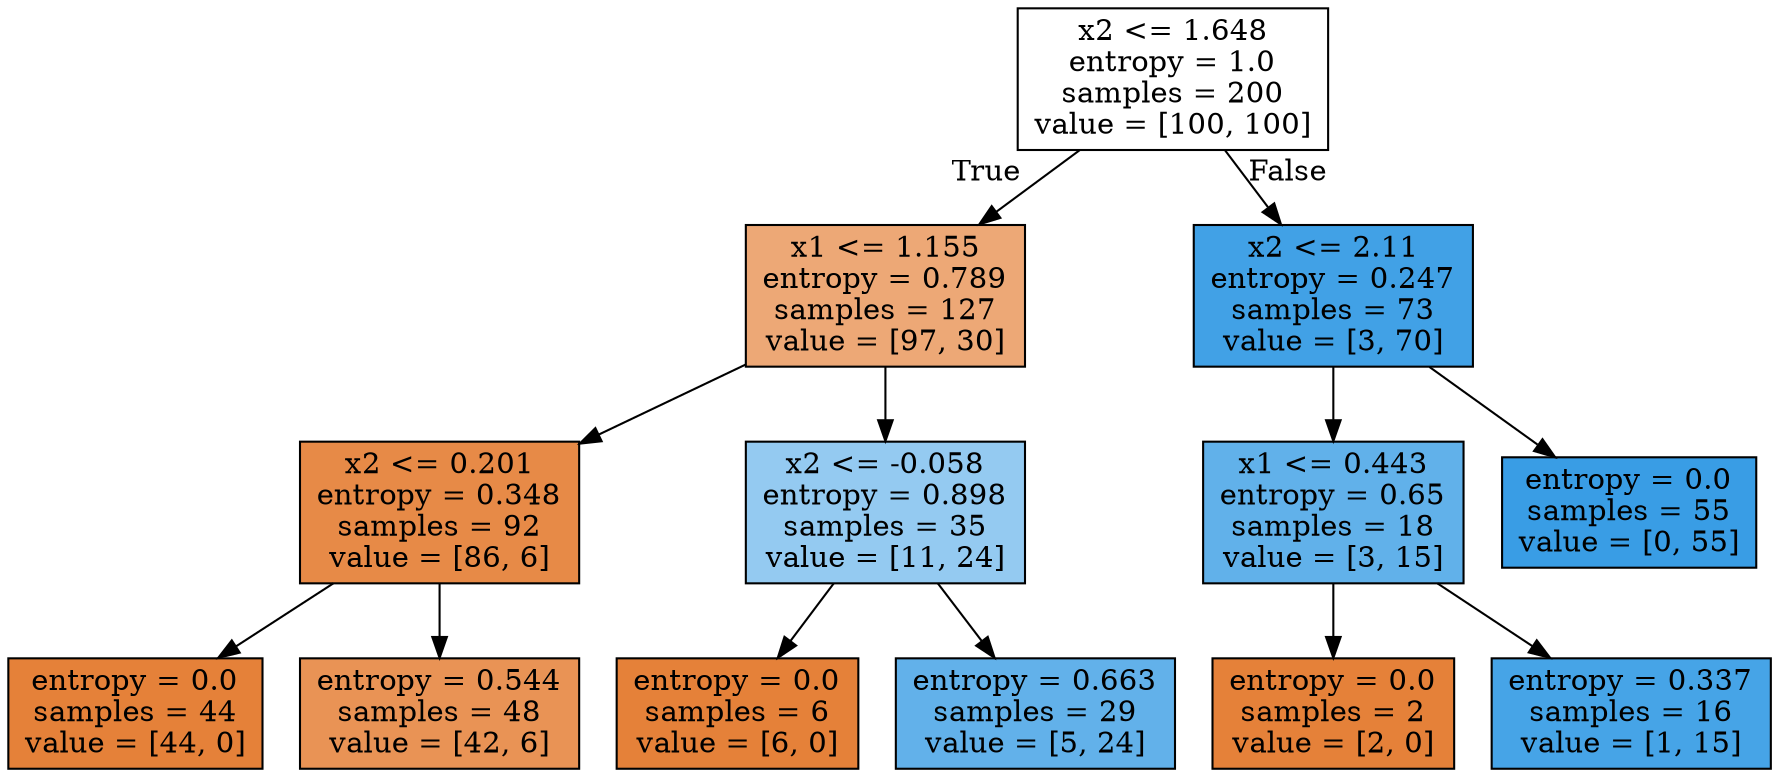 digraph Tree {
node [shape=box, style="filled", color="black"] ;
0 [label="x2 <= 1.648\nentropy = 1.0\nsamples = 200\nvalue = [100, 100]", fillcolor="#ffffff"] ;
1 [label="x1 <= 1.155\nentropy = 0.789\nsamples = 127\nvalue = [97, 30]", fillcolor="#eda876"] ;
0 -> 1 [labeldistance=2.5, labelangle=45, headlabel="True"] ;
2 [label="x2 <= 0.201\nentropy = 0.348\nsamples = 92\nvalue = [86, 6]", fillcolor="#e78a47"] ;
1 -> 2 ;
3 [label="entropy = 0.0\nsamples = 44\nvalue = [44, 0]", fillcolor="#e58139"] ;
2 -> 3 ;
4 [label="entropy = 0.544\nsamples = 48\nvalue = [42, 6]", fillcolor="#e99355"] ;
2 -> 4 ;
5 [label="x2 <= -0.058\nentropy = 0.898\nsamples = 35\nvalue = [11, 24]", fillcolor="#94caf1"] ;
1 -> 5 ;
6 [label="entropy = 0.0\nsamples = 6\nvalue = [6, 0]", fillcolor="#e58139"] ;
5 -> 6 ;
7 [label="entropy = 0.663\nsamples = 29\nvalue = [5, 24]", fillcolor="#62b1ea"] ;
5 -> 7 ;
8 [label="x2 <= 2.11\nentropy = 0.247\nsamples = 73\nvalue = [3, 70]", fillcolor="#41a1e6"] ;
0 -> 8 [labeldistance=2.5, labelangle=-45, headlabel="False"] ;
9 [label="x1 <= 0.443\nentropy = 0.65\nsamples = 18\nvalue = [3, 15]", fillcolor="#61b1ea"] ;
8 -> 9 ;
10 [label="entropy = 0.0\nsamples = 2\nvalue = [2, 0]", fillcolor="#e58139"] ;
9 -> 10 ;
11 [label="entropy = 0.337\nsamples = 16\nvalue = [1, 15]", fillcolor="#46a4e7"] ;
9 -> 11 ;
12 [label="entropy = 0.0\nsamples = 55\nvalue = [0, 55]", fillcolor="#399de5"] ;
8 -> 12 ;
}